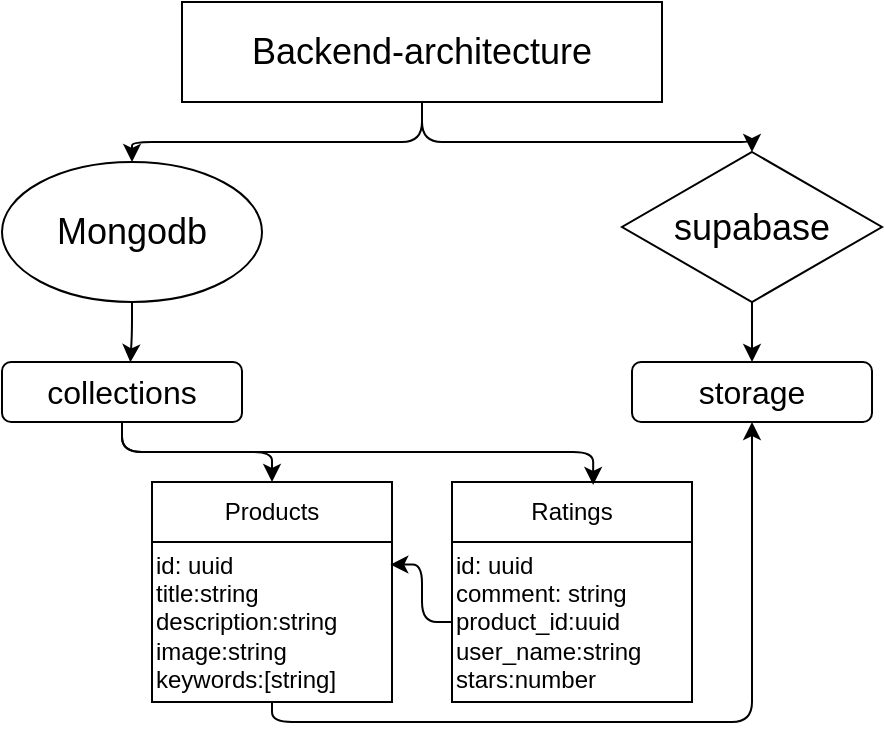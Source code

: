 <mxfile>
    <diagram id="tyTyPaTmOkWqiR8YGs9u" name="Page-1">
        <mxGraphModel dx="1386" dy="825" grid="1" gridSize="10" guides="1" tooltips="1" connect="1" arrows="1" fold="1" page="1" pageScale="1" pageWidth="850" pageHeight="1100" math="0" shadow="0">
            <root>
                <mxCell id="0"/>
                <mxCell id="1" parent="0"/>
                <mxCell id="9" style="edgeStyle=orthogonalEdgeStyle;html=1;exitX=0.5;exitY=1;exitDx=0;exitDy=0;" edge="1" parent="1" source="3" target="4">
                    <mxGeometry relative="1" as="geometry">
                        <Array as="points">
                            <mxPoint x="410" y="250"/>
                            <mxPoint x="265" y="250"/>
                        </Array>
                    </mxGeometry>
                </mxCell>
                <mxCell id="10" style="edgeStyle=orthogonalEdgeStyle;html=1;exitX=0.5;exitY=1;exitDx=0;exitDy=0;" edge="1" parent="1" source="3" target="6">
                    <mxGeometry relative="1" as="geometry">
                        <Array as="points">
                            <mxPoint x="410" y="250"/>
                            <mxPoint x="575" y="250"/>
                        </Array>
                    </mxGeometry>
                </mxCell>
                <mxCell id="3" value="&lt;font style=&quot;font-size: 18px;&quot;&gt;Backend-architecture&lt;/font&gt;" style="rounded=0;whiteSpace=wrap;html=1;" vertex="1" parent="1">
                    <mxGeometry x="290" y="180" width="240" height="50" as="geometry"/>
                </mxCell>
                <mxCell id="4" value="&lt;font style=&quot;font-size: 18px;&quot;&gt;Mongodb&lt;/font&gt;" style="ellipse;whiteSpace=wrap;html=1;" vertex="1" parent="1">
                    <mxGeometry x="200" y="260" width="130" height="70" as="geometry"/>
                </mxCell>
                <mxCell id="34" style="edgeStyle=orthogonalEdgeStyle;html=1;exitX=0.5;exitY=1;exitDx=0;exitDy=0;entryX=0.5;entryY=0;entryDx=0;entryDy=0;" edge="1" parent="1" source="6" target="33">
                    <mxGeometry relative="1" as="geometry"/>
                </mxCell>
                <mxCell id="6" value="&lt;font style=&quot;font-size: 18px;&quot;&gt;supabase&lt;/font&gt;" style="rhombus;whiteSpace=wrap;html=1;" vertex="1" parent="1">
                    <mxGeometry x="510" y="255" width="130" height="75" as="geometry"/>
                </mxCell>
                <mxCell id="19" style="edgeStyle=orthogonalEdgeStyle;html=1;entryX=0.5;entryY=0;entryDx=0;entryDy=0;" edge="1" parent="1" source="11" target="15">
                    <mxGeometry relative="1" as="geometry"/>
                </mxCell>
                <mxCell id="11" value="&lt;font style=&quot;font-size: 16px;&quot;&gt;collections&lt;/font&gt;" style="rounded=1;whiteSpace=wrap;html=1;" vertex="1" parent="1">
                    <mxGeometry x="200" y="360" width="120" height="30" as="geometry"/>
                </mxCell>
                <mxCell id="35" style="edgeStyle=orthogonalEdgeStyle;html=1;entryX=0.5;entryY=1;entryDx=0;entryDy=0;exitX=0.5;exitY=1;exitDx=0;exitDy=0;" edge="1" parent="1" source="12" target="33">
                    <mxGeometry relative="1" as="geometry"/>
                </mxCell>
                <mxCell id="12" value="&lt;div style=&quot;&quot;&gt;&lt;span style=&quot;background-color: transparent;&quot;&gt;id: uuid&lt;/span&gt;&lt;/div&gt;&lt;div&gt;title:string&lt;/div&gt;&lt;div&gt;description:string&lt;/div&gt;&lt;div&gt;image:string&lt;/div&gt;&lt;div&gt;keywords:[string]&lt;/div&gt;" style="rounded=0;whiteSpace=wrap;html=1;align=left;strokeWidth=1;" vertex="1" parent="1">
                    <mxGeometry x="275" y="450" width="120" height="80" as="geometry"/>
                </mxCell>
                <mxCell id="15" value="Products" style="rounded=0;whiteSpace=wrap;html=1;" vertex="1" parent="1">
                    <mxGeometry x="275" y="420" width="120" height="30" as="geometry"/>
                </mxCell>
                <mxCell id="16" value="&lt;div style=&quot;&quot;&gt;&lt;span style=&quot;background-color: transparent;&quot;&gt;id: uuid&lt;/span&gt;&lt;/div&gt;&lt;div&gt;&lt;span style=&quot;background-color: transparent;&quot;&gt;comment: string product_id:uuid&lt;/span&gt;&lt;/div&gt;&lt;div&gt;user_name:string&lt;/div&gt;&lt;div&gt;stars:number&lt;/div&gt;" style="rounded=0;whiteSpace=wrap;html=1;align=left;strokeWidth=1;" vertex="1" parent="1">
                    <mxGeometry x="425" y="450" width="120" height="80" as="geometry"/>
                </mxCell>
                <mxCell id="17" value="Ratings" style="rounded=0;whiteSpace=wrap;html=1;" vertex="1" parent="1">
                    <mxGeometry x="425" y="420" width="120" height="30" as="geometry"/>
                </mxCell>
                <mxCell id="18" style="edgeStyle=orthogonalEdgeStyle;html=1;entryX=0.535;entryY=0.005;entryDx=0;entryDy=0;entryPerimeter=0;" edge="1" parent="1" source="4" target="11">
                    <mxGeometry relative="1" as="geometry"/>
                </mxCell>
                <mxCell id="20" style="edgeStyle=orthogonalEdgeStyle;html=1;exitX=0.5;exitY=1;exitDx=0;exitDy=0;entryX=0.588;entryY=0.048;entryDx=0;entryDy=0;entryPerimeter=0;" edge="1" parent="1" source="11" target="17">
                    <mxGeometry relative="1" as="geometry"/>
                </mxCell>
                <mxCell id="27" style="edgeStyle=orthogonalEdgeStyle;html=1;entryX=0.993;entryY=0.141;entryDx=0;entryDy=0;entryPerimeter=0;" edge="1" parent="1" source="16" target="12">
                    <mxGeometry relative="1" as="geometry"/>
                </mxCell>
                <mxCell id="33" value="&lt;font style=&quot;font-size: 16px;&quot;&gt;storage&lt;/font&gt;" style="rounded=1;whiteSpace=wrap;html=1;" vertex="1" parent="1">
                    <mxGeometry x="515" y="360" width="120" height="30" as="geometry"/>
                </mxCell>
            </root>
        </mxGraphModel>
    </diagram>
</mxfile>